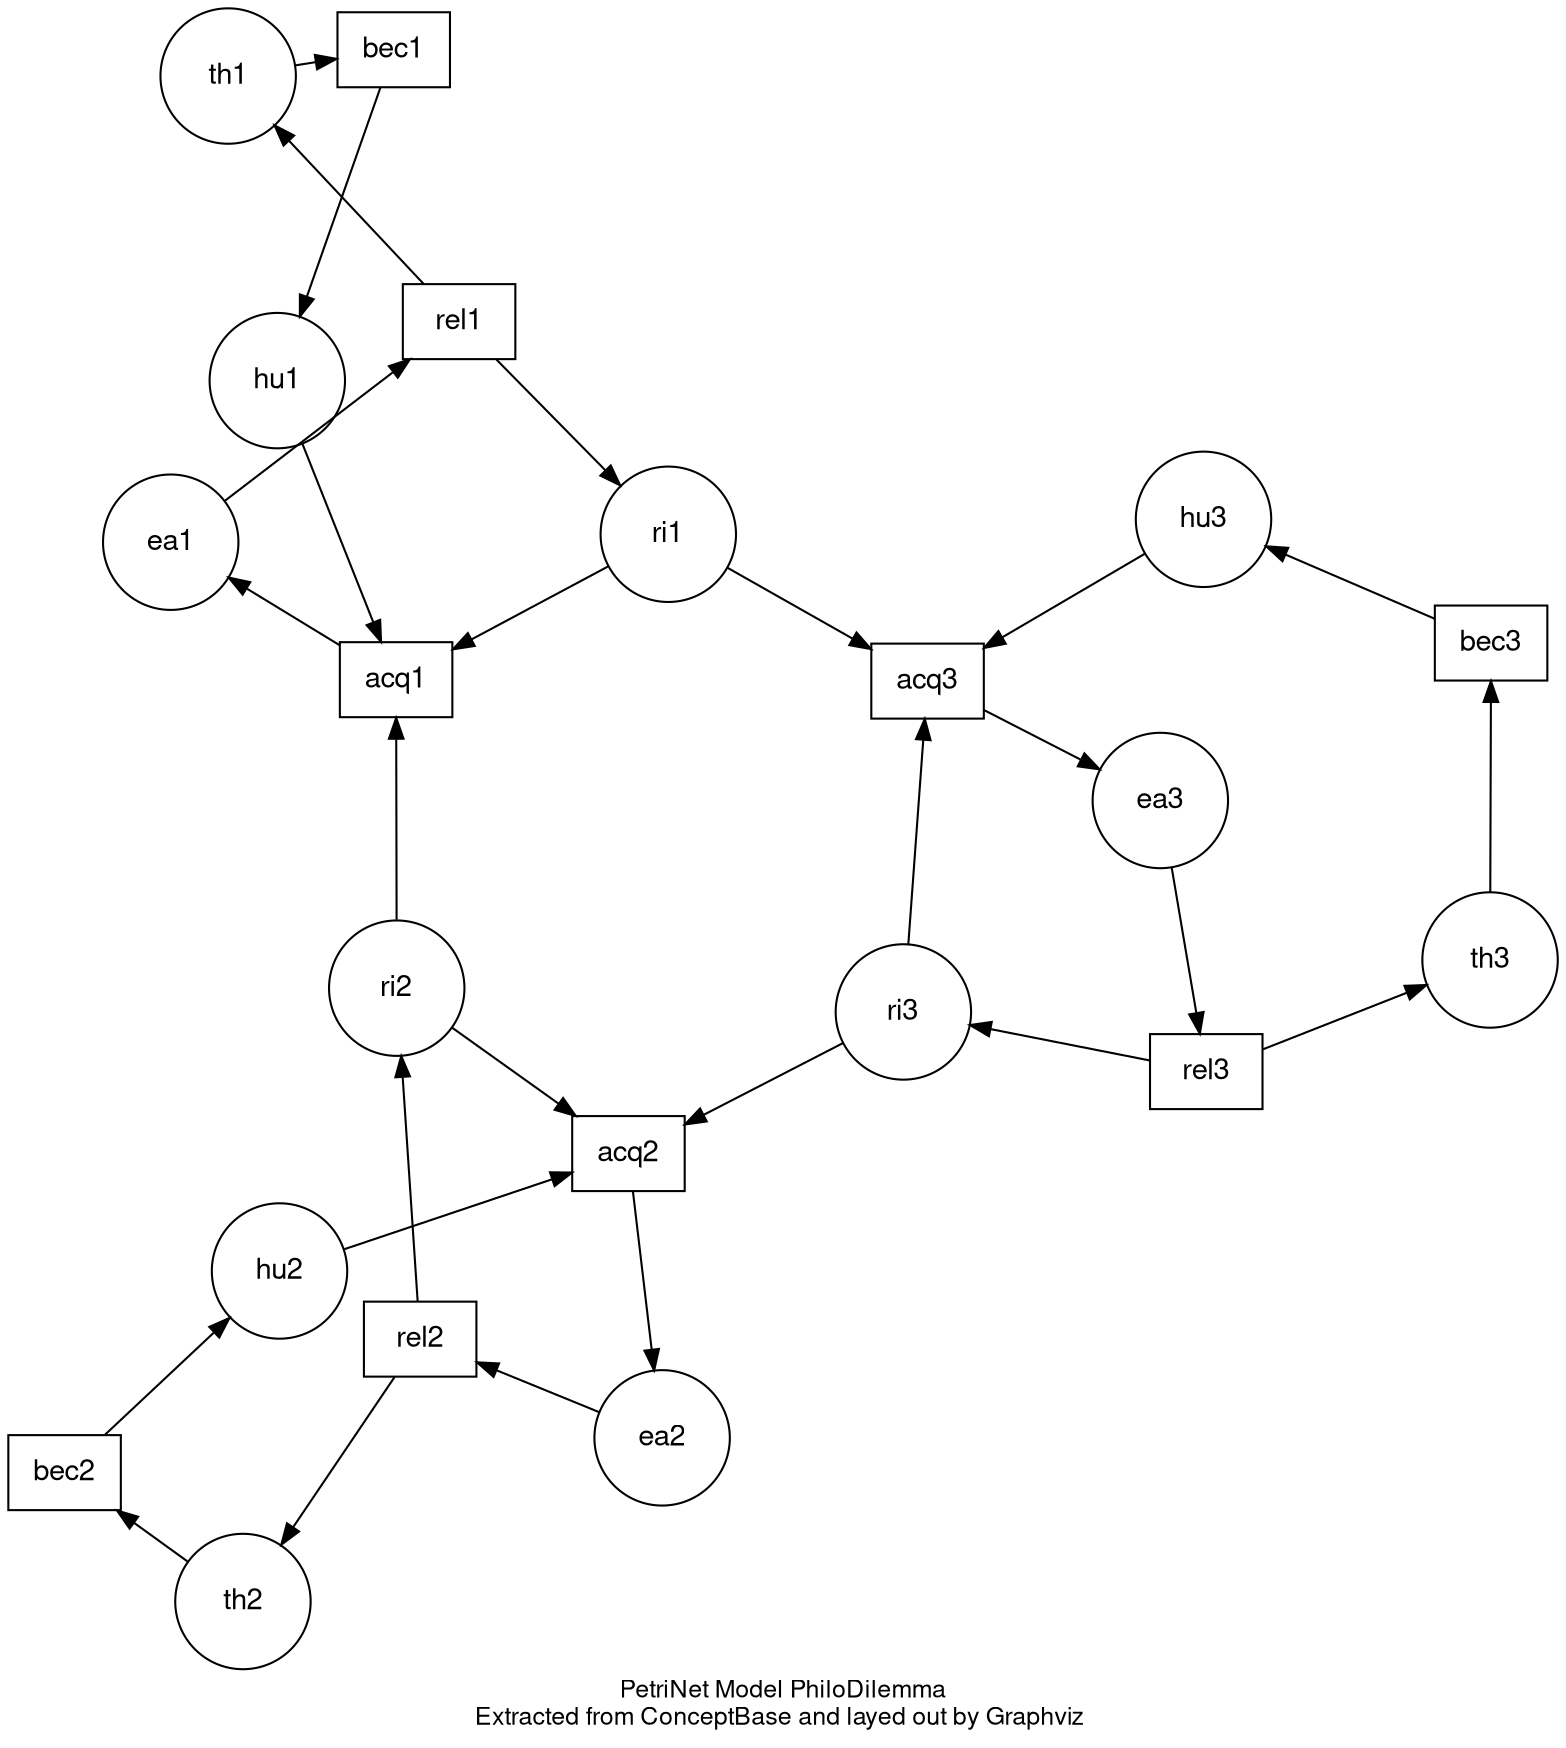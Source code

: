 strict digraph philo_componentes {
	graph [fontname="Helvetica,Arial,sans-serif",
		fontsize=12,
		label="PetriNet Model PhiloDilemma\nExtracted from ConceptBase and layed out by Graphviz ",
		layout=neato,
		overlap=false
	];
	node [fixedsize=true,
		fontname="Helvetica,Arial,sans-serif",
		shape=circle,
		width=0.9
	];
	edge [fontname="Helvetica,Arial,sans-serif"];
	bec3	[fixedsize="",
		shape=box,
		width=""];
	bec3 -> hu3;
	rel3	[fixedsize="",
		shape=box,
		width=""];
	rel3 -> th3;
	rel3 -> ri3;
	bec2	[fixedsize="",
		shape=box,
		width=""];
	bec2 -> hu2;
	rel2	[fixedsize="",
		shape=box,
		width=""];
	rel2 -> th2;
	rel2 -> ri2;
	acq2	[fixedsize="",
		shape=box,
		width=""];
	acq2 -> ea2;
	acq3	[fixedsize="",
		shape=box,
		width=""];
	acq3 -> ea3;
	bec1	[fixedsize="",
		shape=box,
		width=""];
	bec1 -> hu1;
	rel1	[fixedsize="",
		shape=box,
		width=""];
	rel1 -> th1;
	rel1 -> ri1;
	acq1	[fixedsize="",
		shape=box,
		width=""];
	acq1 -> ea1;
	hu3 -> acq3;
	th3 -> bec3;
	ri3 -> acq2;
	ri3 -> acq3;
	ea3 -> rel3;
	hu2 -> acq2;
	th2 -> bec2;
	ri2 -> acq2;
	ri2 -> acq1;
	ea2 -> rel2;
	hu1 -> acq1;
	th1 -> bec1;
	ri1 -> acq3;
	ri1 -> acq1;
	ea1 -> rel1;
}
